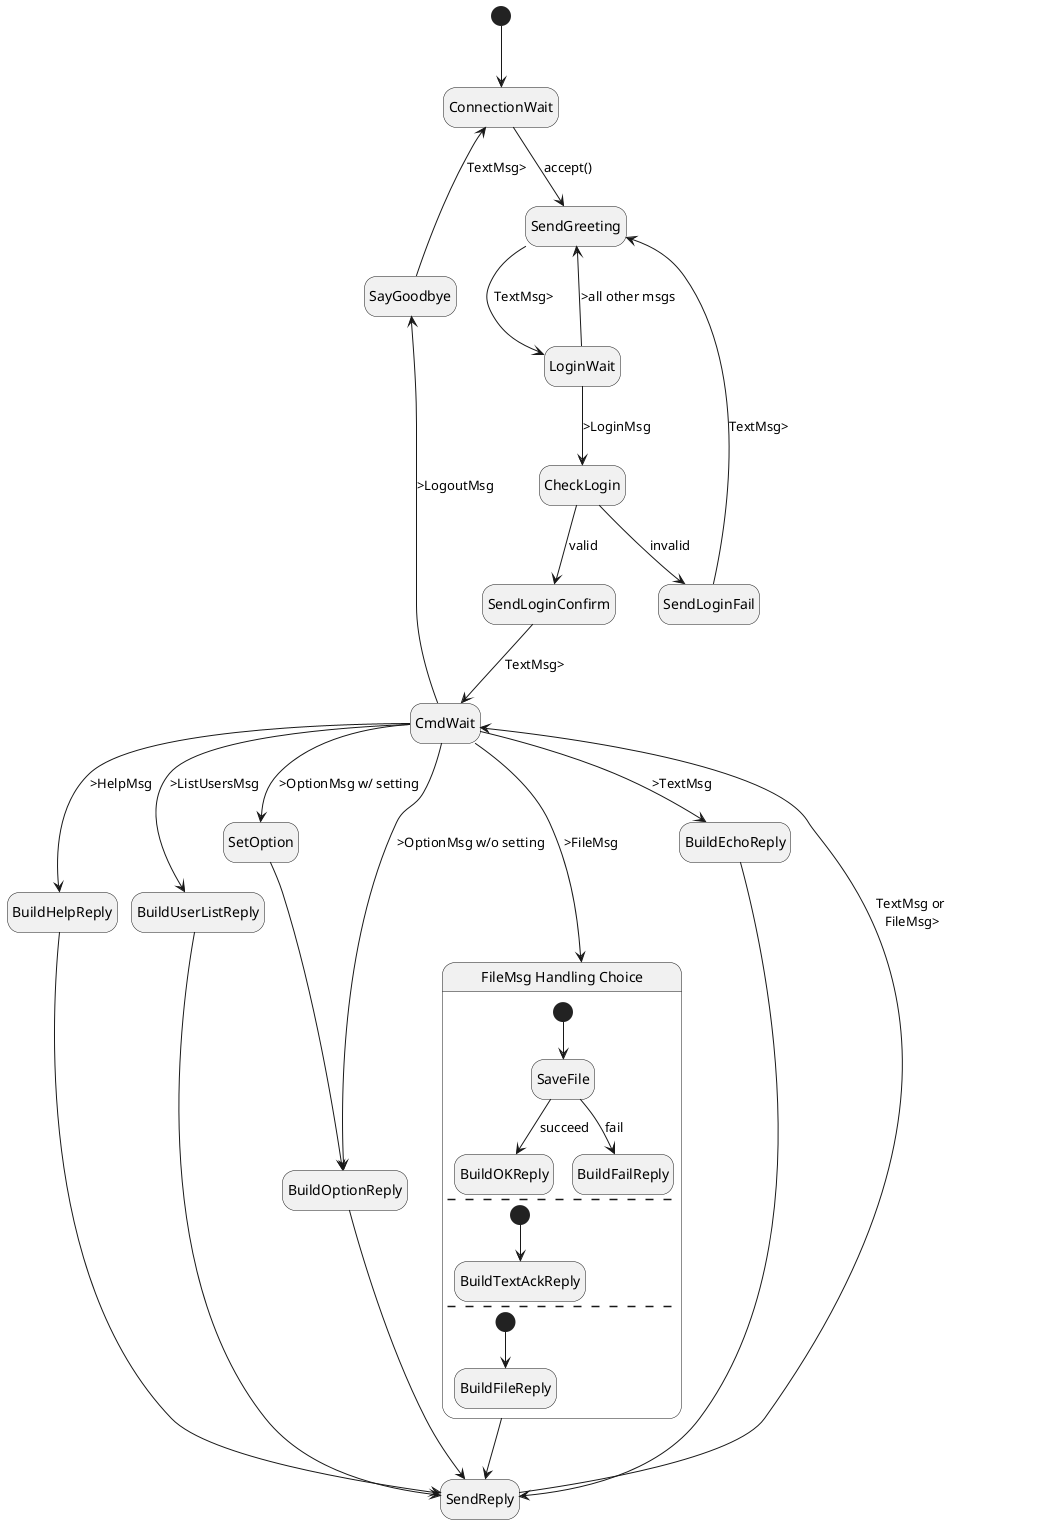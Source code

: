 @startuml
'https://plantuml.com/state-diagram
hide empty description
'scale 350 width

[*] --> ConnectionWait
ConnectionWait --> SendGreeting : accept()
SendGreeting --> LoginWait : TextMsg>

LoginWait --> CheckLogin : >LoginMsg
LoginWait --> SendGreeting : >all other msgs
CheckLogin --> SendLoginConfirm : valid
SendLoginConfirm --> CmdWait : TextMsg>
CheckLogin --> SendLoginFail : invalid
SendLoginFail --> SendGreeting : TextMsg>

CmdWait -up-> SayGoodbye : >LogoutMsg
SayGoodbye -up-> ConnectionWait : TextMsg>

CmdWait --> BuildHelpReply : >HelpMsg
CmdWait --> BuildUserListReply : >ListUsersMsg
CmdWait --> SetOption : >OptionMsg w/ setting
CmdWait --> BuildOptionReply : >OptionMsg w/o setting
SetOption --> BuildOptionReply

''''''''''
'CmdWait --> SaveFile : >FileMsg
'SaveFile --> BuildSaveOKReply
'SaveFile --> BuildSaveFailReply
'BuildSaveOKReply --> SendReply
'BuildSaveFailReply --> SendReply
CmdWait --> filedc : >FileMsg

state "FileMsg Handling Choice" as filedc {
    [*] --> SaveFile
    SaveFile --> BuildOKReply : succeed
    SaveFile --> BuildFailReply : fail
    --
    [*] --> BuildTextAckReply
    --
    [*] --> BuildFileReply
}
filedc --> SendReply


''''''''''
CmdWait --> BuildEchoReply : >TextMsg
BuildHelpReply --> SendReply
BuildUserListReply --> SendReply
BuildOptionReply --> SendReply
BuildEchoReply --> SendReply

SendReply --> CmdWait : TextMsg or\n FileMsg>

@enduml